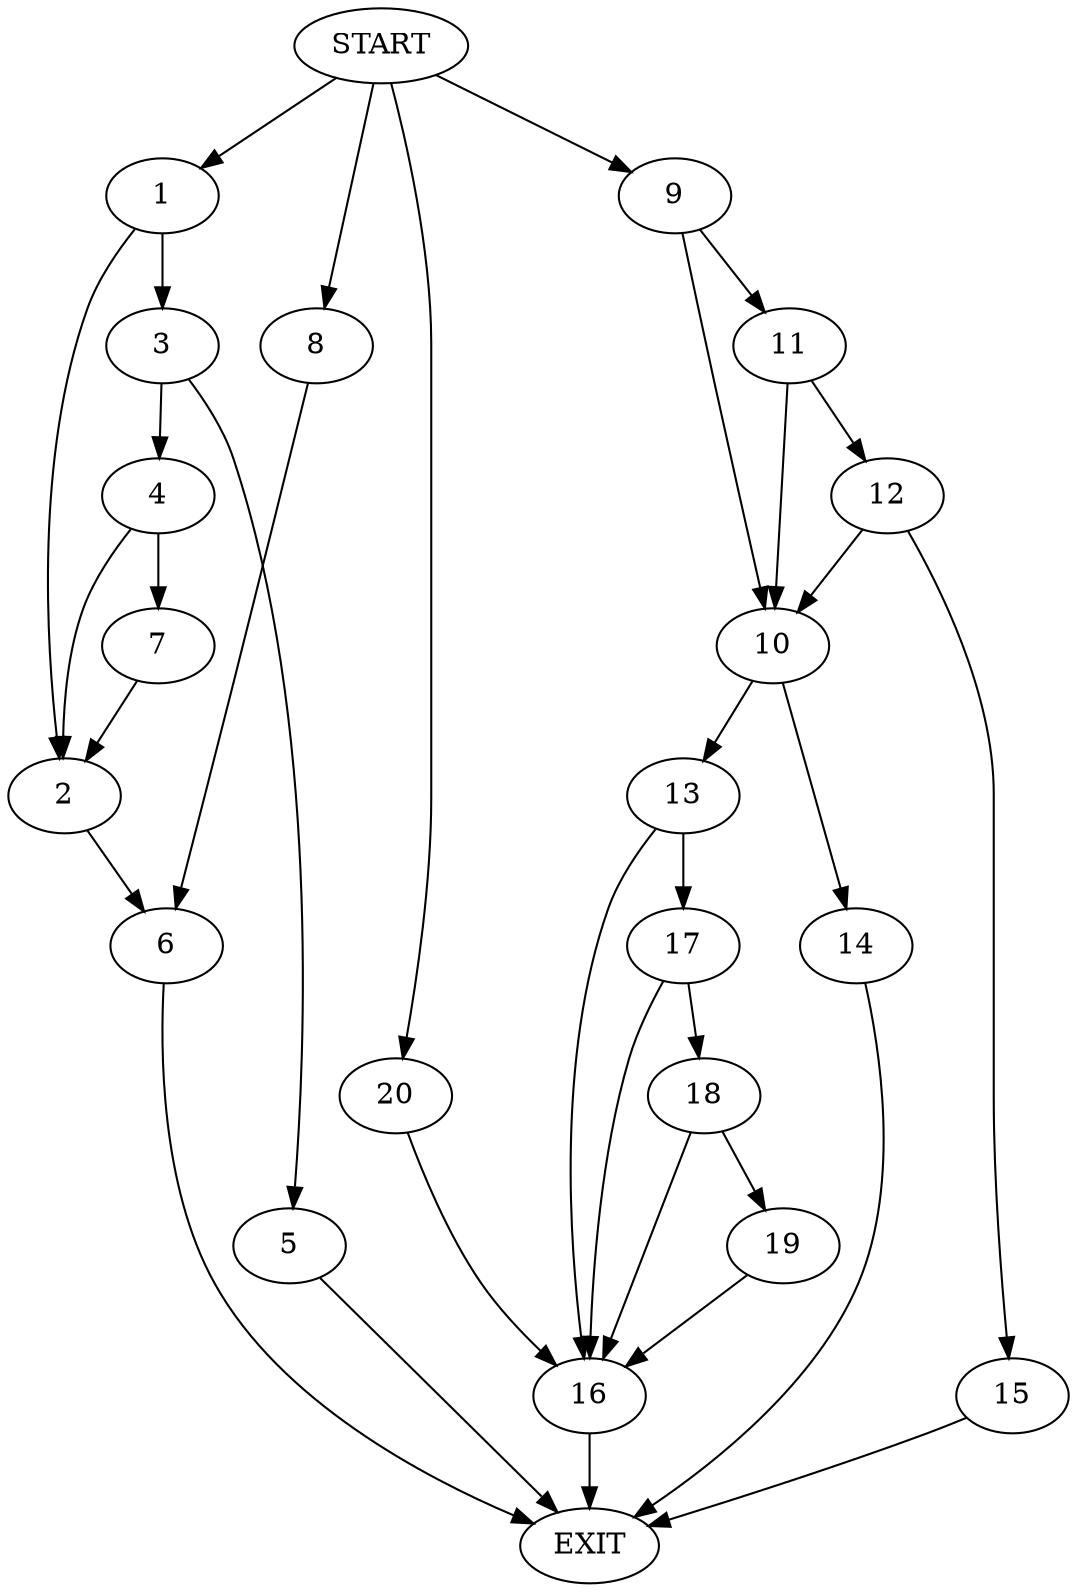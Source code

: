 digraph {
0 [label="START"]
21 [label="EXIT"]
0 -> 1
1 -> 2
1 -> 3
3 -> 4
3 -> 5
2 -> 6
5 -> 21
4 -> 2
4 -> 7
7 -> 2
6 -> 21
0 -> 8
8 -> 6
0 -> 9
9 -> 10
9 -> 11
11 -> 10
11 -> 12
10 -> 13
10 -> 14
12 -> 10
12 -> 15
15 -> 21
14 -> 21
13 -> 16
13 -> 17
17 -> 16
17 -> 18
16 -> 21
18 -> 19
18 -> 16
19 -> 16
0 -> 20
20 -> 16
}
